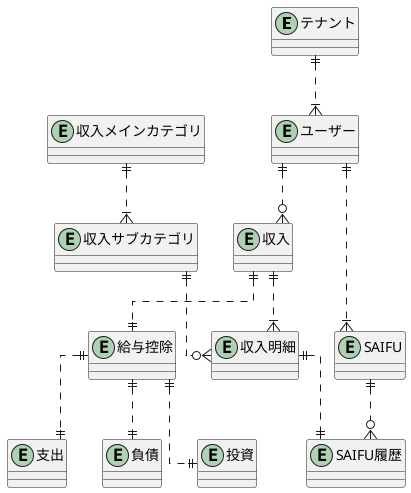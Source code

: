 @startuml ER_Concept
skinparam linetype ortho

' Entity
entity "テナント" as tenant {
}

entity "ユーザー" as user {
}

entity "SAIFU" as saifu {
}

entity "SAIFU履歴" as saifuHistory {
}

entity "収入" as income {
}

entity "収入明細" as incomeDetail {
}

entity "収入メインカテゴリ" as incomeCategoryMain {
}

entity "収入サブカテゴリ" as incomeCategorySub {
}

entity "給与控除" as salaryDeduction {
}

entity "投資" as investment {
}

entity "支出" as expense {
}

entity "負債" as debt {
}

' Relation

' Account
tenant ||..|{user

' SAIFU
user ||..|{saifu
saifu ||..o{saifuHistory

' Income
incomeCategoryMain ||..|{incomeCategorySub
incomeCategorySub ||..o{incomeDetail
user ||..o{income
income ||..|{incomeDetail
incomeDetail ||..||saifuHistory
income ||..||salaryDeduction
salaryDeduction ||..||investment
salaryDeduction ||..||expense
salaryDeduction ||..||debt

@enduml